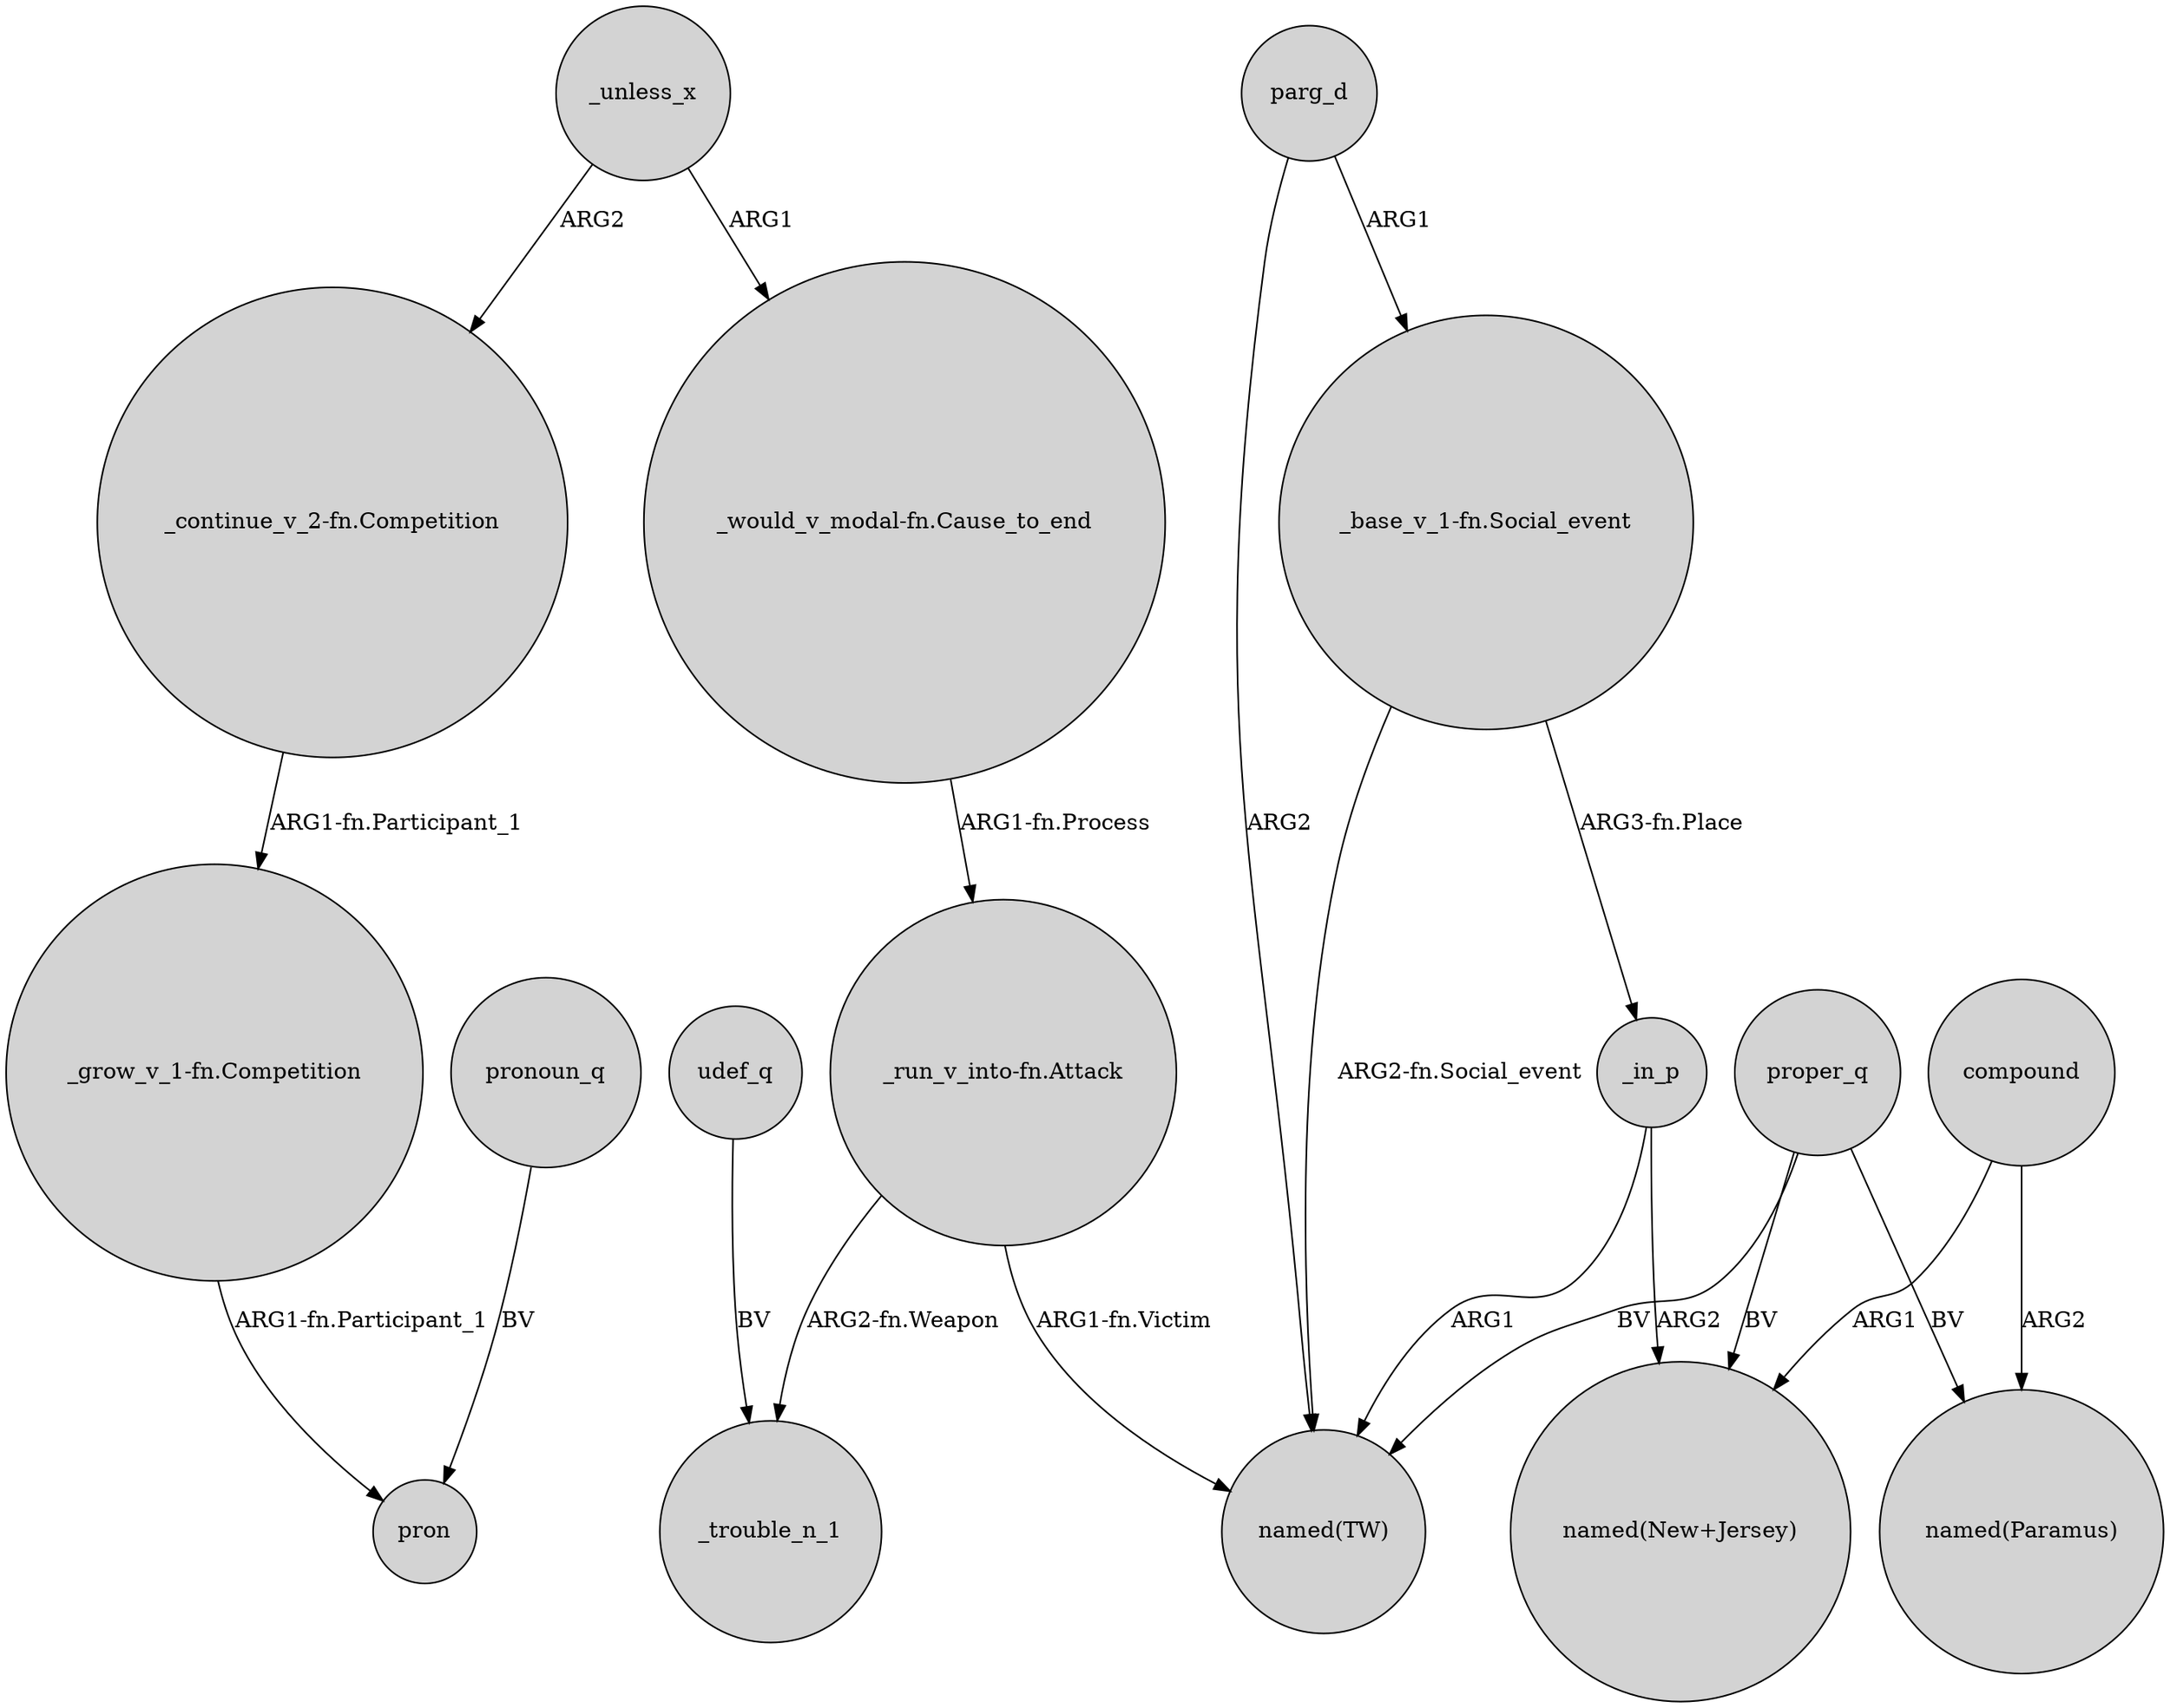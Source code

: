 digraph {
	node [shape=circle style=filled]
	proper_q -> "named(TW)" [label=BV]
	proper_q -> "named(New+Jersey)" [label=BV]
	"_grow_v_1-fn.Competition" -> pron [label="ARG1-fn.Participant_1"]
	_unless_x -> "_would_v_modal-fn.Cause_to_end" [label=ARG1]
	"_continue_v_2-fn.Competition" -> "_grow_v_1-fn.Competition" [label="ARG1-fn.Participant_1"]
	"_run_v_into-fn.Attack" -> "named(TW)" [label="ARG1-fn.Victim"]
	"_base_v_1-fn.Social_event" -> "named(TW)" [label="ARG2-fn.Social_event"]
	compound -> "named(New+Jersey)" [label=ARG1]
	parg_d -> "named(TW)" [label=ARG2]
	_in_p -> "named(TW)" [label=ARG1]
	_in_p -> "named(New+Jersey)" [label=ARG2]
	pronoun_q -> pron [label=BV]
	proper_q -> "named(Paramus)" [label=BV]
	udef_q -> _trouble_n_1 [label=BV]
	_unless_x -> "_continue_v_2-fn.Competition" [label=ARG2]
	parg_d -> "_base_v_1-fn.Social_event" [label=ARG1]
	compound -> "named(Paramus)" [label=ARG2]
	"_base_v_1-fn.Social_event" -> _in_p [label="ARG3-fn.Place"]
	"_would_v_modal-fn.Cause_to_end" -> "_run_v_into-fn.Attack" [label="ARG1-fn.Process"]
	"_run_v_into-fn.Attack" -> _trouble_n_1 [label="ARG2-fn.Weapon"]
}
